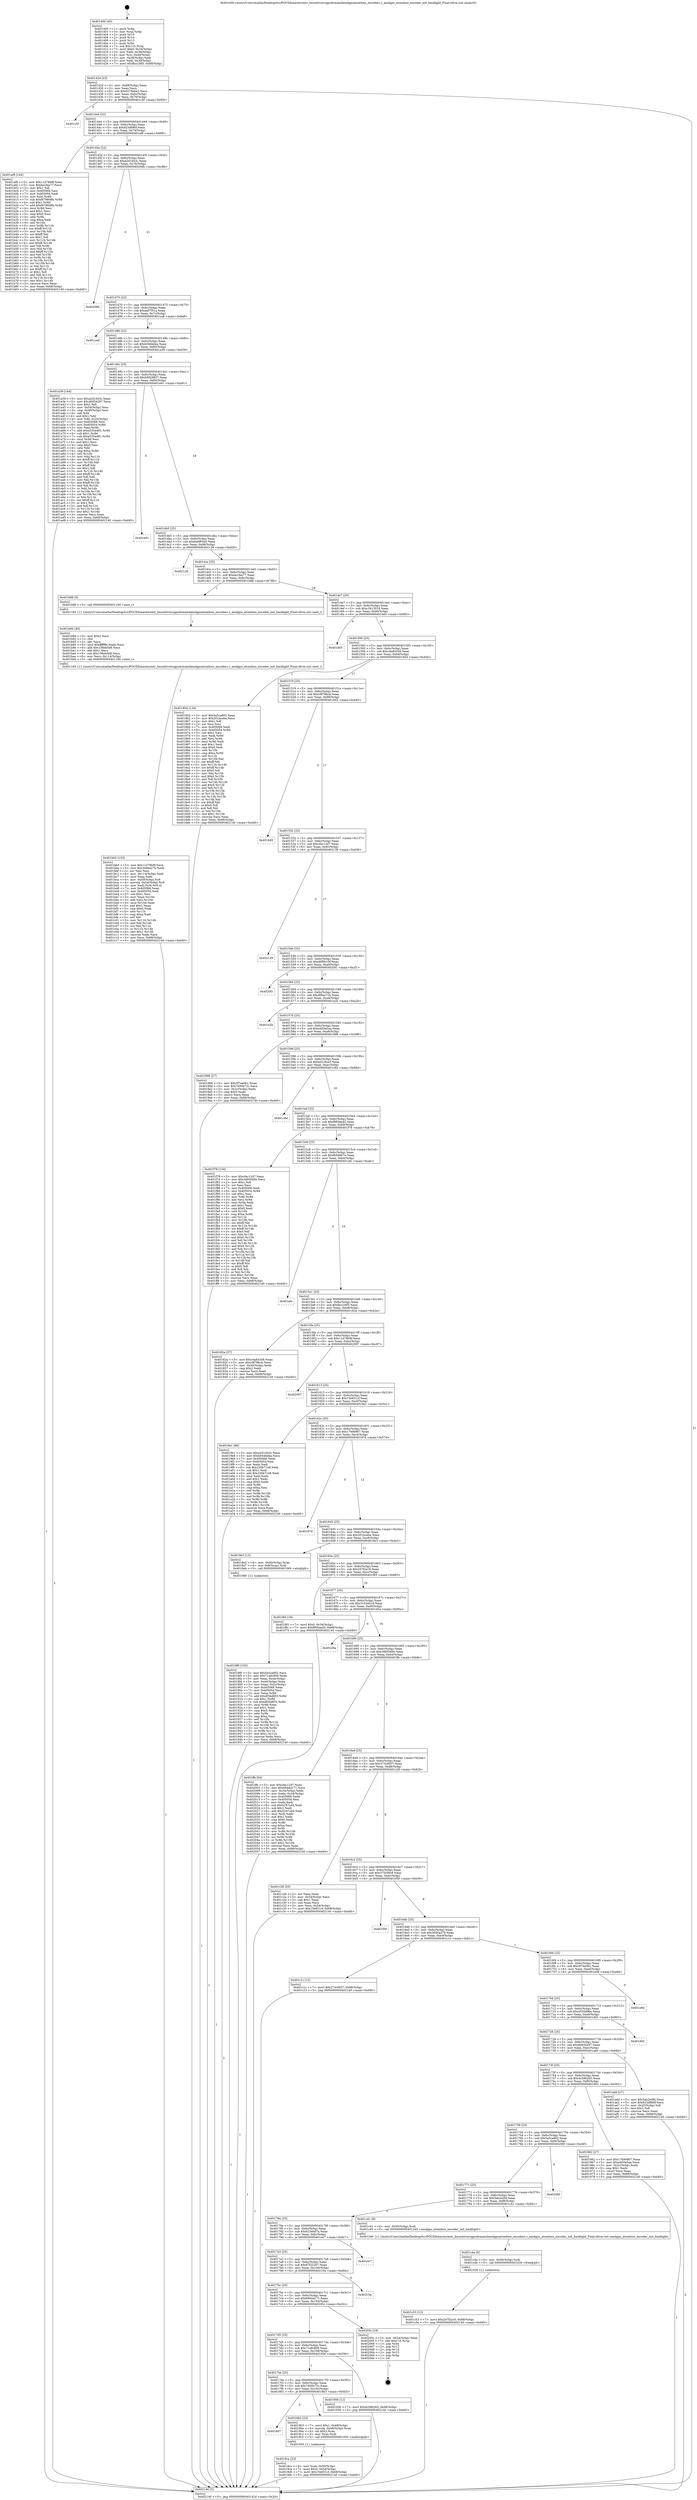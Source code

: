 digraph "0x401400" {
  label = "0x401400 (/mnt/c/Users/mathe/Desktop/tcc/POCII/binaries/extr_linuxdriversgpudrmamdamdgpuatombios_encoders.c_amdgpu_atombios_encoder_init_backlight_Final-ollvm.out::main(0))"
  labelloc = "t"
  node[shape=record]

  Entry [label="",width=0.3,height=0.3,shape=circle,fillcolor=black,style=filled]
  "0x40142d" [label="{
     0x40142d [23]\l
     | [instrs]\l
     &nbsp;&nbsp;0x40142d \<+3\>: mov -0x68(%rbp),%eax\l
     &nbsp;&nbsp;0x401430 \<+2\>: mov %eax,%ecx\l
     &nbsp;&nbsp;0x401432 \<+6\>: sub $0x8278e6a2,%ecx\l
     &nbsp;&nbsp;0x401438 \<+3\>: mov %eax,-0x6c(%rbp)\l
     &nbsp;&nbsp;0x40143b \<+3\>: mov %ecx,-0x70(%rbp)\l
     &nbsp;&nbsp;0x40143e \<+6\>: je 0000000000401c5f \<main+0x85f\>\l
  }"]
  "0x401c5f" [label="{
     0x401c5f\l
  }", style=dashed]
  "0x401444" [label="{
     0x401444 [22]\l
     | [instrs]\l
     &nbsp;&nbsp;0x401444 \<+5\>: jmp 0000000000401449 \<main+0x49\>\l
     &nbsp;&nbsp;0x401449 \<+3\>: mov -0x6c(%rbp),%eax\l
     &nbsp;&nbsp;0x40144c \<+5\>: sub $0x923d880f,%eax\l
     &nbsp;&nbsp;0x401451 \<+3\>: mov %eax,-0x74(%rbp)\l
     &nbsp;&nbsp;0x401454 \<+6\>: je 0000000000401af8 \<main+0x6f8\>\l
  }"]
  Exit [label="",width=0.3,height=0.3,shape=circle,fillcolor=black,style=filled,peripheries=2]
  "0x401af8" [label="{
     0x401af8 [144]\l
     | [instrs]\l
     &nbsp;&nbsp;0x401af8 \<+5\>: mov $0x11d78b9f,%eax\l
     &nbsp;&nbsp;0x401afd \<+5\>: mov $0xbe1fea77,%ecx\l
     &nbsp;&nbsp;0x401b02 \<+2\>: mov $0x1,%dl\l
     &nbsp;&nbsp;0x401b04 \<+7\>: mov 0x405068,%esi\l
     &nbsp;&nbsp;0x401b0b \<+7\>: mov 0x405054,%edi\l
     &nbsp;&nbsp;0x401b12 \<+3\>: mov %esi,%r8d\l
     &nbsp;&nbsp;0x401b15 \<+7\>: sub $0xf478848b,%r8d\l
     &nbsp;&nbsp;0x401b1c \<+4\>: sub $0x1,%r8d\l
     &nbsp;&nbsp;0x401b20 \<+7\>: add $0xf478848b,%r8d\l
     &nbsp;&nbsp;0x401b27 \<+4\>: imul %r8d,%esi\l
     &nbsp;&nbsp;0x401b2b \<+3\>: and $0x1,%esi\l
     &nbsp;&nbsp;0x401b2e \<+3\>: cmp $0x0,%esi\l
     &nbsp;&nbsp;0x401b31 \<+4\>: sete %r9b\l
     &nbsp;&nbsp;0x401b35 \<+3\>: cmp $0xa,%edi\l
     &nbsp;&nbsp;0x401b38 \<+4\>: setl %r10b\l
     &nbsp;&nbsp;0x401b3c \<+3\>: mov %r9b,%r11b\l
     &nbsp;&nbsp;0x401b3f \<+4\>: xor $0xff,%r11b\l
     &nbsp;&nbsp;0x401b43 \<+3\>: mov %r10b,%bl\l
     &nbsp;&nbsp;0x401b46 \<+3\>: xor $0xff,%bl\l
     &nbsp;&nbsp;0x401b49 \<+3\>: xor $0x1,%dl\l
     &nbsp;&nbsp;0x401b4c \<+3\>: mov %r11b,%r14b\l
     &nbsp;&nbsp;0x401b4f \<+4\>: and $0xff,%r14b\l
     &nbsp;&nbsp;0x401b53 \<+3\>: and %dl,%r9b\l
     &nbsp;&nbsp;0x401b56 \<+3\>: mov %bl,%r15b\l
     &nbsp;&nbsp;0x401b59 \<+4\>: and $0xff,%r15b\l
     &nbsp;&nbsp;0x401b5d \<+3\>: and %dl,%r10b\l
     &nbsp;&nbsp;0x401b60 \<+3\>: or %r9b,%r14b\l
     &nbsp;&nbsp;0x401b63 \<+3\>: or %r10b,%r15b\l
     &nbsp;&nbsp;0x401b66 \<+3\>: xor %r15b,%r14b\l
     &nbsp;&nbsp;0x401b69 \<+3\>: or %bl,%r11b\l
     &nbsp;&nbsp;0x401b6c \<+4\>: xor $0xff,%r11b\l
     &nbsp;&nbsp;0x401b70 \<+3\>: or $0x1,%dl\l
     &nbsp;&nbsp;0x401b73 \<+3\>: and %dl,%r11b\l
     &nbsp;&nbsp;0x401b76 \<+3\>: or %r11b,%r14b\l
     &nbsp;&nbsp;0x401b79 \<+4\>: test $0x1,%r14b\l
     &nbsp;&nbsp;0x401b7d \<+3\>: cmovne %ecx,%eax\l
     &nbsp;&nbsp;0x401b80 \<+3\>: mov %eax,-0x68(%rbp)\l
     &nbsp;&nbsp;0x401b83 \<+5\>: jmp 0000000000402140 \<main+0xd40\>\l
  }"]
  "0x40145a" [label="{
     0x40145a [22]\l
     | [instrs]\l
     &nbsp;&nbsp;0x40145a \<+5\>: jmp 000000000040145f \<main+0x5f\>\l
     &nbsp;&nbsp;0x40145f \<+3\>: mov -0x6c(%rbp),%eax\l
     &nbsp;&nbsp;0x401462 \<+5\>: sub $0xa2d1d43c,%eax\l
     &nbsp;&nbsp;0x401467 \<+3\>: mov %eax,-0x78(%rbp)\l
     &nbsp;&nbsp;0x40146a \<+6\>: je 000000000040208b \<main+0xc8b\>\l
  }"]
  "0x401c53" [label="{
     0x401c53 [12]\l
     | [instrs]\l
     &nbsp;&nbsp;0x401c53 \<+7\>: movl $0x2d7f2a16,-0x68(%rbp)\l
     &nbsp;&nbsp;0x401c5a \<+5\>: jmp 0000000000402140 \<main+0xd40\>\l
  }"]
  "0x40208b" [label="{
     0x40208b\l
  }", style=dashed]
  "0x401470" [label="{
     0x401470 [22]\l
     | [instrs]\l
     &nbsp;&nbsp;0x401470 \<+5\>: jmp 0000000000401475 \<main+0x75\>\l
     &nbsp;&nbsp;0x401475 \<+3\>: mov -0x6c(%rbp),%eax\l
     &nbsp;&nbsp;0x401478 \<+5\>: sub $0xabf7f51a,%eax\l
     &nbsp;&nbsp;0x40147d \<+3\>: mov %eax,-0x7c(%rbp)\l
     &nbsp;&nbsp;0x401480 \<+6\>: je 0000000000401ca8 \<main+0x8a8\>\l
  }"]
  "0x401c4a" [label="{
     0x401c4a [9]\l
     | [instrs]\l
     &nbsp;&nbsp;0x401c4a \<+4\>: mov -0x50(%rbp),%rdi\l
     &nbsp;&nbsp;0x401c4e \<+5\>: call 0000000000401030 \<free@plt\>\l
     | [calls]\l
     &nbsp;&nbsp;0x401030 \{1\} (unknown)\l
  }"]
  "0x401ca8" [label="{
     0x401ca8\l
  }", style=dashed]
  "0x401486" [label="{
     0x401486 [22]\l
     | [instrs]\l
     &nbsp;&nbsp;0x401486 \<+5\>: jmp 000000000040148b \<main+0x8b\>\l
     &nbsp;&nbsp;0x40148b \<+3\>: mov -0x6c(%rbp),%eax\l
     &nbsp;&nbsp;0x40148e \<+5\>: sub $0xb044bdea,%eax\l
     &nbsp;&nbsp;0x401493 \<+3\>: mov %eax,-0x80(%rbp)\l
     &nbsp;&nbsp;0x401496 \<+6\>: je 0000000000401a39 \<main+0x639\>\l
  }"]
  "0x401bb5" [label="{
     0x401bb5 [103]\l
     | [instrs]\l
     &nbsp;&nbsp;0x401bb5 \<+5\>: mov $0x11d78b9f,%ecx\l
     &nbsp;&nbsp;0x401bba \<+5\>: mov $0x3d46a27b,%edx\l
     &nbsp;&nbsp;0x401bbf \<+2\>: xor %esi,%esi\l
     &nbsp;&nbsp;0x401bc1 \<+6\>: mov -0x114(%rbp),%edi\l
     &nbsp;&nbsp;0x401bc7 \<+3\>: imul %eax,%edi\l
     &nbsp;&nbsp;0x401bca \<+4\>: mov -0x50(%rbp),%r8\l
     &nbsp;&nbsp;0x401bce \<+4\>: movslq -0x54(%rbp),%r9\l
     &nbsp;&nbsp;0x401bd2 \<+4\>: mov %edi,(%r8,%r9,4)\l
     &nbsp;&nbsp;0x401bd6 \<+7\>: mov 0x405068,%eax\l
     &nbsp;&nbsp;0x401bdd \<+7\>: mov 0x405054,%edi\l
     &nbsp;&nbsp;0x401be4 \<+3\>: sub $0x1,%esi\l
     &nbsp;&nbsp;0x401be7 \<+3\>: mov %eax,%r10d\l
     &nbsp;&nbsp;0x401bea \<+3\>: add %esi,%r10d\l
     &nbsp;&nbsp;0x401bed \<+4\>: imul %r10d,%eax\l
     &nbsp;&nbsp;0x401bf1 \<+3\>: and $0x1,%eax\l
     &nbsp;&nbsp;0x401bf4 \<+3\>: cmp $0x0,%eax\l
     &nbsp;&nbsp;0x401bf7 \<+4\>: sete %r11b\l
     &nbsp;&nbsp;0x401bfb \<+3\>: cmp $0xa,%edi\l
     &nbsp;&nbsp;0x401bfe \<+3\>: setl %bl\l
     &nbsp;&nbsp;0x401c01 \<+3\>: mov %r11b,%r14b\l
     &nbsp;&nbsp;0x401c04 \<+3\>: and %bl,%r14b\l
     &nbsp;&nbsp;0x401c07 \<+3\>: xor %bl,%r11b\l
     &nbsp;&nbsp;0x401c0a \<+3\>: or %r11b,%r14b\l
     &nbsp;&nbsp;0x401c0d \<+4\>: test $0x1,%r14b\l
     &nbsp;&nbsp;0x401c11 \<+3\>: cmovne %edx,%ecx\l
     &nbsp;&nbsp;0x401c14 \<+3\>: mov %ecx,-0x68(%rbp)\l
     &nbsp;&nbsp;0x401c17 \<+5\>: jmp 0000000000402140 \<main+0xd40\>\l
  }"]
  "0x401a39" [label="{
     0x401a39 [164]\l
     | [instrs]\l
     &nbsp;&nbsp;0x401a39 \<+5\>: mov $0xa2d1d43c,%eax\l
     &nbsp;&nbsp;0x401a3e \<+5\>: mov $0x46934287,%ecx\l
     &nbsp;&nbsp;0x401a43 \<+2\>: mov $0x1,%dl\l
     &nbsp;&nbsp;0x401a45 \<+3\>: mov -0x54(%rbp),%esi\l
     &nbsp;&nbsp;0x401a48 \<+3\>: cmp -0x48(%rbp),%esi\l
     &nbsp;&nbsp;0x401a4b \<+4\>: setl %dil\l
     &nbsp;&nbsp;0x401a4f \<+4\>: and $0x1,%dil\l
     &nbsp;&nbsp;0x401a53 \<+4\>: mov %dil,-0x25(%rbp)\l
     &nbsp;&nbsp;0x401a57 \<+7\>: mov 0x405068,%esi\l
     &nbsp;&nbsp;0x401a5e \<+8\>: mov 0x405054,%r8d\l
     &nbsp;&nbsp;0x401a66 \<+3\>: mov %esi,%r9d\l
     &nbsp;&nbsp;0x401a69 \<+7\>: add $0xa535a481,%r9d\l
     &nbsp;&nbsp;0x401a70 \<+4\>: sub $0x1,%r9d\l
     &nbsp;&nbsp;0x401a74 \<+7\>: sub $0xa535a481,%r9d\l
     &nbsp;&nbsp;0x401a7b \<+4\>: imul %r9d,%esi\l
     &nbsp;&nbsp;0x401a7f \<+3\>: and $0x1,%esi\l
     &nbsp;&nbsp;0x401a82 \<+3\>: cmp $0x0,%esi\l
     &nbsp;&nbsp;0x401a85 \<+4\>: sete %dil\l
     &nbsp;&nbsp;0x401a89 \<+4\>: cmp $0xa,%r8d\l
     &nbsp;&nbsp;0x401a8d \<+4\>: setl %r10b\l
     &nbsp;&nbsp;0x401a91 \<+3\>: mov %dil,%r11b\l
     &nbsp;&nbsp;0x401a94 \<+4\>: xor $0xff,%r11b\l
     &nbsp;&nbsp;0x401a98 \<+3\>: mov %r10b,%bl\l
     &nbsp;&nbsp;0x401a9b \<+3\>: xor $0xff,%bl\l
     &nbsp;&nbsp;0x401a9e \<+3\>: xor $0x1,%dl\l
     &nbsp;&nbsp;0x401aa1 \<+3\>: mov %r11b,%r14b\l
     &nbsp;&nbsp;0x401aa4 \<+4\>: and $0xff,%r14b\l
     &nbsp;&nbsp;0x401aa8 \<+3\>: and %dl,%dil\l
     &nbsp;&nbsp;0x401aab \<+3\>: mov %bl,%r15b\l
     &nbsp;&nbsp;0x401aae \<+4\>: and $0xff,%r15b\l
     &nbsp;&nbsp;0x401ab2 \<+3\>: and %dl,%r10b\l
     &nbsp;&nbsp;0x401ab5 \<+3\>: or %dil,%r14b\l
     &nbsp;&nbsp;0x401ab8 \<+3\>: or %r10b,%r15b\l
     &nbsp;&nbsp;0x401abb \<+3\>: xor %r15b,%r14b\l
     &nbsp;&nbsp;0x401abe \<+3\>: or %bl,%r11b\l
     &nbsp;&nbsp;0x401ac1 \<+4\>: xor $0xff,%r11b\l
     &nbsp;&nbsp;0x401ac5 \<+3\>: or $0x1,%dl\l
     &nbsp;&nbsp;0x401ac8 \<+3\>: and %dl,%r11b\l
     &nbsp;&nbsp;0x401acb \<+3\>: or %r11b,%r14b\l
     &nbsp;&nbsp;0x401ace \<+4\>: test $0x1,%r14b\l
     &nbsp;&nbsp;0x401ad2 \<+3\>: cmovne %ecx,%eax\l
     &nbsp;&nbsp;0x401ad5 \<+3\>: mov %eax,-0x68(%rbp)\l
     &nbsp;&nbsp;0x401ad8 \<+5\>: jmp 0000000000402140 \<main+0xd40\>\l
  }"]
  "0x40149c" [label="{
     0x40149c [25]\l
     | [instrs]\l
     &nbsp;&nbsp;0x40149c \<+5\>: jmp 00000000004014a1 \<main+0xa1\>\l
     &nbsp;&nbsp;0x4014a1 \<+3\>: mov -0x6c(%rbp),%eax\l
     &nbsp;&nbsp;0x4014a4 \<+5\>: sub $0xb6828837,%eax\l
     &nbsp;&nbsp;0x4014a9 \<+6\>: mov %eax,-0x84(%rbp)\l
     &nbsp;&nbsp;0x4014af \<+6\>: je 0000000000401e91 \<main+0xa91\>\l
  }"]
  "0x401b8d" [label="{
     0x401b8d [40]\l
     | [instrs]\l
     &nbsp;&nbsp;0x401b8d \<+5\>: mov $0x2,%ecx\l
     &nbsp;&nbsp;0x401b92 \<+1\>: cltd\l
     &nbsp;&nbsp;0x401b93 \<+2\>: idiv %ecx\l
     &nbsp;&nbsp;0x401b95 \<+6\>: imul $0xfffffffe,%edx,%ecx\l
     &nbsp;&nbsp;0x401b9b \<+6\>: add $0x158eb5b8,%ecx\l
     &nbsp;&nbsp;0x401ba1 \<+3\>: add $0x1,%ecx\l
     &nbsp;&nbsp;0x401ba4 \<+6\>: sub $0x158eb5b8,%ecx\l
     &nbsp;&nbsp;0x401baa \<+6\>: mov %ecx,-0x114(%rbp)\l
     &nbsp;&nbsp;0x401bb0 \<+5\>: call 0000000000401160 \<next_i\>\l
     | [calls]\l
     &nbsp;&nbsp;0x401160 \{1\} (/mnt/c/Users/mathe/Desktop/tcc/POCII/binaries/extr_linuxdriversgpudrmamdamdgpuatombios_encoders.c_amdgpu_atombios_encoder_init_backlight_Final-ollvm.out::next_i)\l
  }"]
  "0x401e91" [label="{
     0x401e91\l
  }", style=dashed]
  "0x4014b5" [label="{
     0x4014b5 [25]\l
     | [instrs]\l
     &nbsp;&nbsp;0x4014b5 \<+5\>: jmp 00000000004014ba \<main+0xba\>\l
     &nbsp;&nbsp;0x4014ba \<+3\>: mov -0x6c(%rbp),%eax\l
     &nbsp;&nbsp;0x4014bd \<+5\>: sub $0xba6f65e0,%eax\l
     &nbsp;&nbsp;0x4014c2 \<+6\>: mov %eax,-0x88(%rbp)\l
     &nbsp;&nbsp;0x4014c8 \<+6\>: je 0000000000402128 \<main+0xd28\>\l
  }"]
  "0x4019ca" [label="{
     0x4019ca [23]\l
     | [instrs]\l
     &nbsp;&nbsp;0x4019ca \<+4\>: mov %rax,-0x50(%rbp)\l
     &nbsp;&nbsp;0x4019ce \<+7\>: movl $0x0,-0x54(%rbp)\l
     &nbsp;&nbsp;0x4019d5 \<+7\>: movl $0x15e651cf,-0x68(%rbp)\l
     &nbsp;&nbsp;0x4019dc \<+5\>: jmp 0000000000402140 \<main+0xd40\>\l
  }"]
  "0x402128" [label="{
     0x402128\l
  }", style=dashed]
  "0x4014ce" [label="{
     0x4014ce [25]\l
     | [instrs]\l
     &nbsp;&nbsp;0x4014ce \<+5\>: jmp 00000000004014d3 \<main+0xd3\>\l
     &nbsp;&nbsp;0x4014d3 \<+3\>: mov -0x6c(%rbp),%eax\l
     &nbsp;&nbsp;0x4014d6 \<+5\>: sub $0xbe1fea77,%eax\l
     &nbsp;&nbsp;0x4014db \<+6\>: mov %eax,-0x8c(%rbp)\l
     &nbsp;&nbsp;0x4014e1 \<+6\>: je 0000000000401b88 \<main+0x788\>\l
  }"]
  "0x401807" [label="{
     0x401807\l
  }", style=dashed]
  "0x401b88" [label="{
     0x401b88 [5]\l
     | [instrs]\l
     &nbsp;&nbsp;0x401b88 \<+5\>: call 0000000000401160 \<next_i\>\l
     | [calls]\l
     &nbsp;&nbsp;0x401160 \{1\} (/mnt/c/Users/mathe/Desktop/tcc/POCII/binaries/extr_linuxdriversgpudrmamdamdgpuatombios_encoders.c_amdgpu_atombios_encoder_init_backlight_Final-ollvm.out::next_i)\l
  }"]
  "0x4014e7" [label="{
     0x4014e7 [25]\l
     | [instrs]\l
     &nbsp;&nbsp;0x4014e7 \<+5\>: jmp 00000000004014ec \<main+0xec\>\l
     &nbsp;&nbsp;0x4014ec \<+3\>: mov -0x6c(%rbp),%eax\l
     &nbsp;&nbsp;0x4014ef \<+5\>: sub $0xc3413019,%eax\l
     &nbsp;&nbsp;0x4014f4 \<+6\>: mov %eax,-0x90(%rbp)\l
     &nbsp;&nbsp;0x4014fa \<+6\>: je 0000000000401dd3 \<main+0x9d3\>\l
  }"]
  "0x4019b3" [label="{
     0x4019b3 [23]\l
     | [instrs]\l
     &nbsp;&nbsp;0x4019b3 \<+7\>: movl $0x1,-0x48(%rbp)\l
     &nbsp;&nbsp;0x4019ba \<+4\>: movslq -0x48(%rbp),%rax\l
     &nbsp;&nbsp;0x4019be \<+4\>: shl $0x2,%rax\l
     &nbsp;&nbsp;0x4019c2 \<+3\>: mov %rax,%rdi\l
     &nbsp;&nbsp;0x4019c5 \<+5\>: call 0000000000401050 \<malloc@plt\>\l
     | [calls]\l
     &nbsp;&nbsp;0x401050 \{1\} (unknown)\l
  }"]
  "0x401dd3" [label="{
     0x401dd3\l
  }", style=dashed]
  "0x401500" [label="{
     0x401500 [25]\l
     | [instrs]\l
     &nbsp;&nbsp;0x401500 \<+5\>: jmp 0000000000401505 \<main+0x105\>\l
     &nbsp;&nbsp;0x401505 \<+3\>: mov -0x6c(%rbp),%eax\l
     &nbsp;&nbsp;0x401508 \<+5\>: sub $0xc4a84348,%eax\l
     &nbsp;&nbsp;0x40150d \<+6\>: mov %eax,-0x94(%rbp)\l
     &nbsp;&nbsp;0x401513 \<+6\>: je 000000000040185d \<main+0x45d\>\l
  }"]
  "0x4017ee" [label="{
     0x4017ee [25]\l
     | [instrs]\l
     &nbsp;&nbsp;0x4017ee \<+5\>: jmp 00000000004017f3 \<main+0x3f3\>\l
     &nbsp;&nbsp;0x4017f3 \<+3\>: mov -0x6c(%rbp),%eax\l
     &nbsp;&nbsp;0x4017f6 \<+5\>: sub $0x7400b72c,%eax\l
     &nbsp;&nbsp;0x4017fb \<+6\>: mov %eax,-0x10c(%rbp)\l
     &nbsp;&nbsp;0x401801 \<+6\>: je 00000000004019b3 \<main+0x5b3\>\l
  }"]
  "0x40185d" [label="{
     0x40185d [134]\l
     | [instrs]\l
     &nbsp;&nbsp;0x40185d \<+5\>: mov $0x5a5ca802,%eax\l
     &nbsp;&nbsp;0x401862 \<+5\>: mov $0x201bcebe,%ecx\l
     &nbsp;&nbsp;0x401867 \<+2\>: mov $0x1,%dl\l
     &nbsp;&nbsp;0x401869 \<+2\>: xor %esi,%esi\l
     &nbsp;&nbsp;0x40186b \<+7\>: mov 0x405068,%edi\l
     &nbsp;&nbsp;0x401872 \<+8\>: mov 0x405054,%r8d\l
     &nbsp;&nbsp;0x40187a \<+3\>: sub $0x1,%esi\l
     &nbsp;&nbsp;0x40187d \<+3\>: mov %edi,%r9d\l
     &nbsp;&nbsp;0x401880 \<+3\>: add %esi,%r9d\l
     &nbsp;&nbsp;0x401883 \<+4\>: imul %r9d,%edi\l
     &nbsp;&nbsp;0x401887 \<+3\>: and $0x1,%edi\l
     &nbsp;&nbsp;0x40188a \<+3\>: cmp $0x0,%edi\l
     &nbsp;&nbsp;0x40188d \<+4\>: sete %r10b\l
     &nbsp;&nbsp;0x401891 \<+4\>: cmp $0xa,%r8d\l
     &nbsp;&nbsp;0x401895 \<+4\>: setl %r11b\l
     &nbsp;&nbsp;0x401899 \<+3\>: mov %r10b,%bl\l
     &nbsp;&nbsp;0x40189c \<+3\>: xor $0xff,%bl\l
     &nbsp;&nbsp;0x40189f \<+3\>: mov %r11b,%r14b\l
     &nbsp;&nbsp;0x4018a2 \<+4\>: xor $0xff,%r14b\l
     &nbsp;&nbsp;0x4018a6 \<+3\>: xor $0x0,%dl\l
     &nbsp;&nbsp;0x4018a9 \<+3\>: mov %bl,%r15b\l
     &nbsp;&nbsp;0x4018ac \<+4\>: and $0x0,%r15b\l
     &nbsp;&nbsp;0x4018b0 \<+3\>: and %dl,%r10b\l
     &nbsp;&nbsp;0x4018b3 \<+3\>: mov %r14b,%r12b\l
     &nbsp;&nbsp;0x4018b6 \<+4\>: and $0x0,%r12b\l
     &nbsp;&nbsp;0x4018ba \<+3\>: and %dl,%r11b\l
     &nbsp;&nbsp;0x4018bd \<+3\>: or %r10b,%r15b\l
     &nbsp;&nbsp;0x4018c0 \<+3\>: or %r11b,%r12b\l
     &nbsp;&nbsp;0x4018c3 \<+3\>: xor %r12b,%r15b\l
     &nbsp;&nbsp;0x4018c6 \<+3\>: or %r14b,%bl\l
     &nbsp;&nbsp;0x4018c9 \<+3\>: xor $0xff,%bl\l
     &nbsp;&nbsp;0x4018cc \<+3\>: or $0x0,%dl\l
     &nbsp;&nbsp;0x4018cf \<+2\>: and %dl,%bl\l
     &nbsp;&nbsp;0x4018d1 \<+3\>: or %bl,%r15b\l
     &nbsp;&nbsp;0x4018d4 \<+4\>: test $0x1,%r15b\l
     &nbsp;&nbsp;0x4018d8 \<+3\>: cmovne %ecx,%eax\l
     &nbsp;&nbsp;0x4018db \<+3\>: mov %eax,-0x68(%rbp)\l
     &nbsp;&nbsp;0x4018de \<+5\>: jmp 0000000000402140 \<main+0xd40\>\l
  }"]
  "0x401519" [label="{
     0x401519 [25]\l
     | [instrs]\l
     &nbsp;&nbsp;0x401519 \<+5\>: jmp 000000000040151e \<main+0x11e\>\l
     &nbsp;&nbsp;0x40151e \<+3\>: mov -0x6c(%rbp),%eax\l
     &nbsp;&nbsp;0x401521 \<+5\>: sub $0xc9f78bcb,%eax\l
     &nbsp;&nbsp;0x401526 \<+6\>: mov %eax,-0x98(%rbp)\l
     &nbsp;&nbsp;0x40152c \<+6\>: je 0000000000401845 \<main+0x445\>\l
  }"]
  "0x401956" [label="{
     0x401956 [12]\l
     | [instrs]\l
     &nbsp;&nbsp;0x401956 \<+7\>: movl $0x4c586263,-0x68(%rbp)\l
     &nbsp;&nbsp;0x40195d \<+5\>: jmp 0000000000402140 \<main+0xd40\>\l
  }"]
  "0x401845" [label="{
     0x401845\l
  }", style=dashed]
  "0x401532" [label="{
     0x401532 [25]\l
     | [instrs]\l
     &nbsp;&nbsp;0x401532 \<+5\>: jmp 0000000000401537 \<main+0x137\>\l
     &nbsp;&nbsp;0x401537 \<+3\>: mov -0x6c(%rbp),%eax\l
     &nbsp;&nbsp;0x40153a \<+5\>: sub $0xcfac12d7,%eax\l
     &nbsp;&nbsp;0x40153f \<+6\>: mov %eax,-0x9c(%rbp)\l
     &nbsp;&nbsp;0x401545 \<+6\>: je 0000000000402139 \<main+0xd39\>\l
  }"]
  "0x4017d5" [label="{
     0x4017d5 [25]\l
     | [instrs]\l
     &nbsp;&nbsp;0x4017d5 \<+5\>: jmp 00000000004017da \<main+0x3da\>\l
     &nbsp;&nbsp;0x4017da \<+3\>: mov -0x6c(%rbp),%eax\l
     &nbsp;&nbsp;0x4017dd \<+5\>: sub $0x71a8c809,%eax\l
     &nbsp;&nbsp;0x4017e2 \<+6\>: mov %eax,-0x108(%rbp)\l
     &nbsp;&nbsp;0x4017e8 \<+6\>: je 0000000000401956 \<main+0x556\>\l
  }"]
  "0x402139" [label="{
     0x402139\l
  }", style=dashed]
  "0x40154b" [label="{
     0x40154b [25]\l
     | [instrs]\l
     &nbsp;&nbsp;0x40154b \<+5\>: jmp 0000000000401550 \<main+0x150\>\l
     &nbsp;&nbsp;0x401550 \<+3\>: mov -0x6c(%rbp),%eax\l
     &nbsp;&nbsp;0x401553 \<+5\>: sub $0xd0f0b10f,%eax\l
     &nbsp;&nbsp;0x401558 \<+6\>: mov %eax,-0xa0(%rbp)\l
     &nbsp;&nbsp;0x40155e \<+6\>: je 00000000004020f1 \<main+0xcf1\>\l
  }"]
  "0x40205c" [label="{
     0x40205c [19]\l
     | [instrs]\l
     &nbsp;&nbsp;0x40205c \<+3\>: mov -0x24(%rbp),%eax\l
     &nbsp;&nbsp;0x40205f \<+7\>: add $0x110,%rsp\l
     &nbsp;&nbsp;0x402066 \<+1\>: pop %rbx\l
     &nbsp;&nbsp;0x402067 \<+2\>: pop %r12\l
     &nbsp;&nbsp;0x402069 \<+2\>: pop %r14\l
     &nbsp;&nbsp;0x40206b \<+2\>: pop %r15\l
     &nbsp;&nbsp;0x40206d \<+1\>: pop %rbp\l
     &nbsp;&nbsp;0x40206e \<+1\>: ret\l
  }"]
  "0x4020f1" [label="{
     0x4020f1\l
  }", style=dashed]
  "0x401564" [label="{
     0x401564 [25]\l
     | [instrs]\l
     &nbsp;&nbsp;0x401564 \<+5\>: jmp 0000000000401569 \<main+0x169\>\l
     &nbsp;&nbsp;0x401569 \<+3\>: mov -0x6c(%rbp),%eax\l
     &nbsp;&nbsp;0x40156c \<+5\>: sub $0xdf6ae71b,%eax\l
     &nbsp;&nbsp;0x401571 \<+6\>: mov %eax,-0xa4(%rbp)\l
     &nbsp;&nbsp;0x401577 \<+6\>: je 0000000000401e2b \<main+0xa2b\>\l
  }"]
  "0x4017bc" [label="{
     0x4017bc [25]\l
     | [instrs]\l
     &nbsp;&nbsp;0x4017bc \<+5\>: jmp 00000000004017c1 \<main+0x3c1\>\l
     &nbsp;&nbsp;0x4017c1 \<+3\>: mov -0x6c(%rbp),%eax\l
     &nbsp;&nbsp;0x4017c4 \<+5\>: sub $0x69d4d171,%eax\l
     &nbsp;&nbsp;0x4017c9 \<+6\>: mov %eax,-0x104(%rbp)\l
     &nbsp;&nbsp;0x4017cf \<+6\>: je 000000000040205c \<main+0xc5c\>\l
  }"]
  "0x401e2b" [label="{
     0x401e2b\l
  }", style=dashed]
  "0x40157d" [label="{
     0x40157d [25]\l
     | [instrs]\l
     &nbsp;&nbsp;0x40157d \<+5\>: jmp 0000000000401582 \<main+0x182\>\l
     &nbsp;&nbsp;0x401582 \<+3\>: mov -0x6c(%rbp),%eax\l
     &nbsp;&nbsp;0x401585 \<+5\>: sub $0xe450a5aa,%eax\l
     &nbsp;&nbsp;0x40158a \<+6\>: mov %eax,-0xa8(%rbp)\l
     &nbsp;&nbsp;0x401590 \<+6\>: je 0000000000401998 \<main+0x598\>\l
  }"]
  "0x40210a" [label="{
     0x40210a\l
  }", style=dashed]
  "0x401998" [label="{
     0x401998 [27]\l
     | [instrs]\l
     &nbsp;&nbsp;0x401998 \<+5\>: mov $0x3f7ee0b1,%eax\l
     &nbsp;&nbsp;0x40199d \<+5\>: mov $0x7400b72c,%ecx\l
     &nbsp;&nbsp;0x4019a2 \<+3\>: mov -0x2c(%rbp),%edx\l
     &nbsp;&nbsp;0x4019a5 \<+3\>: cmp $0x0,%edx\l
     &nbsp;&nbsp;0x4019a8 \<+3\>: cmove %ecx,%eax\l
     &nbsp;&nbsp;0x4019ab \<+3\>: mov %eax,-0x68(%rbp)\l
     &nbsp;&nbsp;0x4019ae \<+5\>: jmp 0000000000402140 \<main+0xd40\>\l
  }"]
  "0x401596" [label="{
     0x401596 [25]\l
     | [instrs]\l
     &nbsp;&nbsp;0x401596 \<+5\>: jmp 000000000040159b \<main+0x19b\>\l
     &nbsp;&nbsp;0x40159b \<+3\>: mov -0x6c(%rbp),%eax\l
     &nbsp;&nbsp;0x40159e \<+5\>: sub $0xed1c8ce3,%eax\l
     &nbsp;&nbsp;0x4015a3 \<+6\>: mov %eax,-0xac(%rbp)\l
     &nbsp;&nbsp;0x4015a9 \<+6\>: je 0000000000401c8d \<main+0x88d\>\l
  }"]
  "0x4017a3" [label="{
     0x4017a3 [25]\l
     | [instrs]\l
     &nbsp;&nbsp;0x4017a3 \<+5\>: jmp 00000000004017a8 \<main+0x3a8\>\l
     &nbsp;&nbsp;0x4017a8 \<+3\>: mov -0x6c(%rbp),%eax\l
     &nbsp;&nbsp;0x4017ab \<+5\>: sub $0x67f22267,%eax\l
     &nbsp;&nbsp;0x4017b0 \<+6\>: mov %eax,-0x100(%rbp)\l
     &nbsp;&nbsp;0x4017b6 \<+6\>: je 000000000040210a \<main+0xd0a\>\l
  }"]
  "0x401c8d" [label="{
     0x401c8d\l
  }", style=dashed]
  "0x4015af" [label="{
     0x4015af [25]\l
     | [instrs]\l
     &nbsp;&nbsp;0x4015af \<+5\>: jmp 00000000004015b4 \<main+0x1b4\>\l
     &nbsp;&nbsp;0x4015b4 \<+3\>: mov -0x6c(%rbp),%eax\l
     &nbsp;&nbsp;0x4015b7 \<+5\>: sub $0xf985aed3,%eax\l
     &nbsp;&nbsp;0x4015bc \<+6\>: mov %eax,-0xb0(%rbp)\l
     &nbsp;&nbsp;0x4015c2 \<+6\>: je 0000000000401f78 \<main+0xb78\>\l
  }"]
  "0x401dc7" [label="{
     0x401dc7\l
  }", style=dashed]
  "0x401f78" [label="{
     0x401f78 [134]\l
     | [instrs]\l
     &nbsp;&nbsp;0x401f78 \<+5\>: mov $0xcfac12d7,%eax\l
     &nbsp;&nbsp;0x401f7d \<+5\>: mov $0x3460569e,%ecx\l
     &nbsp;&nbsp;0x401f82 \<+2\>: mov $0x1,%dl\l
     &nbsp;&nbsp;0x401f84 \<+2\>: xor %esi,%esi\l
     &nbsp;&nbsp;0x401f86 \<+7\>: mov 0x405068,%edi\l
     &nbsp;&nbsp;0x401f8d \<+8\>: mov 0x405054,%r8d\l
     &nbsp;&nbsp;0x401f95 \<+3\>: sub $0x1,%esi\l
     &nbsp;&nbsp;0x401f98 \<+3\>: mov %edi,%r9d\l
     &nbsp;&nbsp;0x401f9b \<+3\>: add %esi,%r9d\l
     &nbsp;&nbsp;0x401f9e \<+4\>: imul %r9d,%edi\l
     &nbsp;&nbsp;0x401fa2 \<+3\>: and $0x1,%edi\l
     &nbsp;&nbsp;0x401fa5 \<+3\>: cmp $0x0,%edi\l
     &nbsp;&nbsp;0x401fa8 \<+4\>: sete %r10b\l
     &nbsp;&nbsp;0x401fac \<+4\>: cmp $0xa,%r8d\l
     &nbsp;&nbsp;0x401fb0 \<+4\>: setl %r11b\l
     &nbsp;&nbsp;0x401fb4 \<+3\>: mov %r10b,%bl\l
     &nbsp;&nbsp;0x401fb7 \<+3\>: xor $0xff,%bl\l
     &nbsp;&nbsp;0x401fba \<+3\>: mov %r11b,%r14b\l
     &nbsp;&nbsp;0x401fbd \<+4\>: xor $0xff,%r14b\l
     &nbsp;&nbsp;0x401fc1 \<+3\>: xor $0x0,%dl\l
     &nbsp;&nbsp;0x401fc4 \<+3\>: mov %bl,%r15b\l
     &nbsp;&nbsp;0x401fc7 \<+4\>: and $0x0,%r15b\l
     &nbsp;&nbsp;0x401fcb \<+3\>: and %dl,%r10b\l
     &nbsp;&nbsp;0x401fce \<+3\>: mov %r14b,%r12b\l
     &nbsp;&nbsp;0x401fd1 \<+4\>: and $0x0,%r12b\l
     &nbsp;&nbsp;0x401fd5 \<+3\>: and %dl,%r11b\l
     &nbsp;&nbsp;0x401fd8 \<+3\>: or %r10b,%r15b\l
     &nbsp;&nbsp;0x401fdb \<+3\>: or %r11b,%r12b\l
     &nbsp;&nbsp;0x401fde \<+3\>: xor %r12b,%r15b\l
     &nbsp;&nbsp;0x401fe1 \<+3\>: or %r14b,%bl\l
     &nbsp;&nbsp;0x401fe4 \<+3\>: xor $0xff,%bl\l
     &nbsp;&nbsp;0x401fe7 \<+3\>: or $0x0,%dl\l
     &nbsp;&nbsp;0x401fea \<+2\>: and %dl,%bl\l
     &nbsp;&nbsp;0x401fec \<+3\>: or %bl,%r15b\l
     &nbsp;&nbsp;0x401fef \<+4\>: test $0x1,%r15b\l
     &nbsp;&nbsp;0x401ff3 \<+3\>: cmovne %ecx,%eax\l
     &nbsp;&nbsp;0x401ff6 \<+3\>: mov %eax,-0x68(%rbp)\l
     &nbsp;&nbsp;0x401ff9 \<+5\>: jmp 0000000000402140 \<main+0xd40\>\l
  }"]
  "0x4015c8" [label="{
     0x4015c8 [25]\l
     | [instrs]\l
     &nbsp;&nbsp;0x4015c8 \<+5\>: jmp 00000000004015cd \<main+0x1cd\>\l
     &nbsp;&nbsp;0x4015cd \<+3\>: mov -0x6c(%rbp),%eax\l
     &nbsp;&nbsp;0x4015d0 \<+5\>: sub $0xfb568b7e,%eax\l
     &nbsp;&nbsp;0x4015d5 \<+6\>: mov %eax,-0xb4(%rbp)\l
     &nbsp;&nbsp;0x4015db \<+6\>: je 0000000000401efc \<main+0xafc\>\l
  }"]
  "0x40178a" [label="{
     0x40178a [25]\l
     | [instrs]\l
     &nbsp;&nbsp;0x40178a \<+5\>: jmp 000000000040178f \<main+0x38f\>\l
     &nbsp;&nbsp;0x40178f \<+3\>: mov -0x6c(%rbp),%eax\l
     &nbsp;&nbsp;0x401792 \<+5\>: sub $0x623ebd7a,%eax\l
     &nbsp;&nbsp;0x401797 \<+6\>: mov %eax,-0xfc(%rbp)\l
     &nbsp;&nbsp;0x40179d \<+6\>: je 0000000000401dc7 \<main+0x9c7\>\l
  }"]
  "0x401efc" [label="{
     0x401efc\l
  }", style=dashed]
  "0x4015e1" [label="{
     0x4015e1 [25]\l
     | [instrs]\l
     &nbsp;&nbsp;0x4015e1 \<+5\>: jmp 00000000004015e6 \<main+0x1e6\>\l
     &nbsp;&nbsp;0x4015e6 \<+3\>: mov -0x6c(%rbp),%eax\l
     &nbsp;&nbsp;0x4015e9 \<+5\>: sub $0xfbcc28f3,%eax\l
     &nbsp;&nbsp;0x4015ee \<+6\>: mov %eax,-0xb8(%rbp)\l
     &nbsp;&nbsp;0x4015f4 \<+6\>: je 000000000040182a \<main+0x42a\>\l
  }"]
  "0x401c41" [label="{
     0x401c41 [9]\l
     | [instrs]\l
     &nbsp;&nbsp;0x401c41 \<+4\>: mov -0x50(%rbp),%rdi\l
     &nbsp;&nbsp;0x401c45 \<+5\>: call 0000000000401240 \<amdgpu_atombios_encoder_init_backlight\>\l
     | [calls]\l
     &nbsp;&nbsp;0x401240 \{1\} (/mnt/c/Users/mathe/Desktop/tcc/POCII/binaries/extr_linuxdriversgpudrmamdamdgpuatombios_encoders.c_amdgpu_atombios_encoder_init_backlight_Final-ollvm.out::amdgpu_atombios_encoder_init_backlight)\l
  }"]
  "0x40182a" [label="{
     0x40182a [27]\l
     | [instrs]\l
     &nbsp;&nbsp;0x40182a \<+5\>: mov $0xc4a84348,%eax\l
     &nbsp;&nbsp;0x40182f \<+5\>: mov $0xc9f78bcb,%ecx\l
     &nbsp;&nbsp;0x401834 \<+3\>: mov -0x30(%rbp),%edx\l
     &nbsp;&nbsp;0x401837 \<+3\>: cmp $0x2,%edx\l
     &nbsp;&nbsp;0x40183a \<+3\>: cmovne %ecx,%eax\l
     &nbsp;&nbsp;0x40183d \<+3\>: mov %eax,-0x68(%rbp)\l
     &nbsp;&nbsp;0x401840 \<+5\>: jmp 0000000000402140 \<main+0xd40\>\l
  }"]
  "0x4015fa" [label="{
     0x4015fa [25]\l
     | [instrs]\l
     &nbsp;&nbsp;0x4015fa \<+5\>: jmp 00000000004015ff \<main+0x1ff\>\l
     &nbsp;&nbsp;0x4015ff \<+3\>: mov -0x6c(%rbp),%eax\l
     &nbsp;&nbsp;0x401602 \<+5\>: sub $0x11d78b9f,%eax\l
     &nbsp;&nbsp;0x401607 \<+6\>: mov %eax,-0xbc(%rbp)\l
     &nbsp;&nbsp;0x40160d \<+6\>: je 0000000000402097 \<main+0xc97\>\l
  }"]
  "0x402140" [label="{
     0x402140 [5]\l
     | [instrs]\l
     &nbsp;&nbsp;0x402140 \<+5\>: jmp 000000000040142d \<main+0x2d\>\l
  }"]
  "0x401400" [label="{
     0x401400 [45]\l
     | [instrs]\l
     &nbsp;&nbsp;0x401400 \<+1\>: push %rbp\l
     &nbsp;&nbsp;0x401401 \<+3\>: mov %rsp,%rbp\l
     &nbsp;&nbsp;0x401404 \<+2\>: push %r15\l
     &nbsp;&nbsp;0x401406 \<+2\>: push %r14\l
     &nbsp;&nbsp;0x401408 \<+2\>: push %r12\l
     &nbsp;&nbsp;0x40140a \<+1\>: push %rbx\l
     &nbsp;&nbsp;0x40140b \<+7\>: sub $0x110,%rsp\l
     &nbsp;&nbsp;0x401412 \<+7\>: movl $0x0,-0x34(%rbp)\l
     &nbsp;&nbsp;0x401419 \<+3\>: mov %edi,-0x38(%rbp)\l
     &nbsp;&nbsp;0x40141c \<+4\>: mov %rsi,-0x40(%rbp)\l
     &nbsp;&nbsp;0x401420 \<+3\>: mov -0x38(%rbp),%edi\l
     &nbsp;&nbsp;0x401423 \<+3\>: mov %edi,-0x30(%rbp)\l
     &nbsp;&nbsp;0x401426 \<+7\>: movl $0xfbcc28f3,-0x68(%rbp)\l
  }"]
  "0x401771" [label="{
     0x401771 [25]\l
     | [instrs]\l
     &nbsp;&nbsp;0x401771 \<+5\>: jmp 0000000000401776 \<main+0x376\>\l
     &nbsp;&nbsp;0x401776 \<+3\>: mov -0x6c(%rbp),%eax\l
     &nbsp;&nbsp;0x401779 \<+5\>: sub $0x5ab2e0fd,%eax\l
     &nbsp;&nbsp;0x40177e \<+6\>: mov %eax,-0xf8(%rbp)\l
     &nbsp;&nbsp;0x401784 \<+6\>: je 0000000000401c41 \<main+0x841\>\l
  }"]
  "0x402097" [label="{
     0x402097\l
  }", style=dashed]
  "0x401613" [label="{
     0x401613 [25]\l
     | [instrs]\l
     &nbsp;&nbsp;0x401613 \<+5\>: jmp 0000000000401618 \<main+0x218\>\l
     &nbsp;&nbsp;0x401618 \<+3\>: mov -0x6c(%rbp),%eax\l
     &nbsp;&nbsp;0x40161b \<+5\>: sub $0x15e651cf,%eax\l
     &nbsp;&nbsp;0x401620 \<+6\>: mov %eax,-0xc0(%rbp)\l
     &nbsp;&nbsp;0x401626 \<+6\>: je 00000000004019e1 \<main+0x5e1\>\l
  }"]
  "0x40206f" [label="{
     0x40206f\l
  }", style=dashed]
  "0x4019e1" [label="{
     0x4019e1 [88]\l
     | [instrs]\l
     &nbsp;&nbsp;0x4019e1 \<+5\>: mov $0xa2d1d43c,%eax\l
     &nbsp;&nbsp;0x4019e6 \<+5\>: mov $0xb044bdea,%ecx\l
     &nbsp;&nbsp;0x4019eb \<+7\>: mov 0x405068,%edx\l
     &nbsp;&nbsp;0x4019f2 \<+7\>: mov 0x405054,%esi\l
     &nbsp;&nbsp;0x4019f9 \<+2\>: mov %edx,%edi\l
     &nbsp;&nbsp;0x4019fb \<+6\>: sub $0x230b71e9,%edi\l
     &nbsp;&nbsp;0x401a01 \<+3\>: sub $0x1,%edi\l
     &nbsp;&nbsp;0x401a04 \<+6\>: add $0x230b71e9,%edi\l
     &nbsp;&nbsp;0x401a0a \<+3\>: imul %edi,%edx\l
     &nbsp;&nbsp;0x401a0d \<+3\>: and $0x1,%edx\l
     &nbsp;&nbsp;0x401a10 \<+3\>: cmp $0x0,%edx\l
     &nbsp;&nbsp;0x401a13 \<+4\>: sete %r8b\l
     &nbsp;&nbsp;0x401a17 \<+3\>: cmp $0xa,%esi\l
     &nbsp;&nbsp;0x401a1a \<+4\>: setl %r9b\l
     &nbsp;&nbsp;0x401a1e \<+3\>: mov %r8b,%r10b\l
     &nbsp;&nbsp;0x401a21 \<+3\>: and %r9b,%r10b\l
     &nbsp;&nbsp;0x401a24 \<+3\>: xor %r9b,%r8b\l
     &nbsp;&nbsp;0x401a27 \<+3\>: or %r8b,%r10b\l
     &nbsp;&nbsp;0x401a2a \<+4\>: test $0x1,%r10b\l
     &nbsp;&nbsp;0x401a2e \<+3\>: cmovne %ecx,%eax\l
     &nbsp;&nbsp;0x401a31 \<+3\>: mov %eax,-0x68(%rbp)\l
     &nbsp;&nbsp;0x401a34 \<+5\>: jmp 0000000000402140 \<main+0xd40\>\l
  }"]
  "0x40162c" [label="{
     0x40162c [25]\l
     | [instrs]\l
     &nbsp;&nbsp;0x40162c \<+5\>: jmp 0000000000401631 \<main+0x231\>\l
     &nbsp;&nbsp;0x401631 \<+3\>: mov -0x6c(%rbp),%eax\l
     &nbsp;&nbsp;0x401634 \<+5\>: sub $0x17690907,%eax\l
     &nbsp;&nbsp;0x401639 \<+6\>: mov %eax,-0xc4(%rbp)\l
     &nbsp;&nbsp;0x40163f \<+6\>: je 000000000040197d \<main+0x57d\>\l
  }"]
  "0x401758" [label="{
     0x401758 [25]\l
     | [instrs]\l
     &nbsp;&nbsp;0x401758 \<+5\>: jmp 000000000040175d \<main+0x35d\>\l
     &nbsp;&nbsp;0x40175d \<+3\>: mov -0x6c(%rbp),%eax\l
     &nbsp;&nbsp;0x401760 \<+5\>: sub $0x5a5ca802,%eax\l
     &nbsp;&nbsp;0x401765 \<+6\>: mov %eax,-0xf4(%rbp)\l
     &nbsp;&nbsp;0x40176b \<+6\>: je 000000000040206f \<main+0xc6f\>\l
  }"]
  "0x40197d" [label="{
     0x40197d\l
  }", style=dashed]
  "0x401645" [label="{
     0x401645 [25]\l
     | [instrs]\l
     &nbsp;&nbsp;0x401645 \<+5\>: jmp 000000000040164a \<main+0x24a\>\l
     &nbsp;&nbsp;0x40164a \<+3\>: mov -0x6c(%rbp),%eax\l
     &nbsp;&nbsp;0x40164d \<+5\>: sub $0x201bcebe,%eax\l
     &nbsp;&nbsp;0x401652 \<+6\>: mov %eax,-0xc8(%rbp)\l
     &nbsp;&nbsp;0x401658 \<+6\>: je 00000000004018e3 \<main+0x4e3\>\l
  }"]
  "0x401962" [label="{
     0x401962 [27]\l
     | [instrs]\l
     &nbsp;&nbsp;0x401962 \<+5\>: mov $0x17690907,%eax\l
     &nbsp;&nbsp;0x401967 \<+5\>: mov $0xe450a5aa,%ecx\l
     &nbsp;&nbsp;0x40196c \<+3\>: mov -0x2c(%rbp),%edx\l
     &nbsp;&nbsp;0x40196f \<+3\>: cmp $0x1,%edx\l
     &nbsp;&nbsp;0x401972 \<+3\>: cmovl %ecx,%eax\l
     &nbsp;&nbsp;0x401975 \<+3\>: mov %eax,-0x68(%rbp)\l
     &nbsp;&nbsp;0x401978 \<+5\>: jmp 0000000000402140 \<main+0xd40\>\l
  }"]
  "0x4018e3" [label="{
     0x4018e3 [13]\l
     | [instrs]\l
     &nbsp;&nbsp;0x4018e3 \<+4\>: mov -0x40(%rbp),%rax\l
     &nbsp;&nbsp;0x4018e7 \<+4\>: mov 0x8(%rax),%rdi\l
     &nbsp;&nbsp;0x4018eb \<+5\>: call 0000000000401060 \<atoi@plt\>\l
     | [calls]\l
     &nbsp;&nbsp;0x401060 \{1\} (unknown)\l
  }"]
  "0x40165e" [label="{
     0x40165e [25]\l
     | [instrs]\l
     &nbsp;&nbsp;0x40165e \<+5\>: jmp 0000000000401663 \<main+0x263\>\l
     &nbsp;&nbsp;0x401663 \<+3\>: mov -0x6c(%rbp),%eax\l
     &nbsp;&nbsp;0x401666 \<+5\>: sub $0x2d7f2a16,%eax\l
     &nbsp;&nbsp;0x40166b \<+6\>: mov %eax,-0xcc(%rbp)\l
     &nbsp;&nbsp;0x401671 \<+6\>: je 0000000000401f65 \<main+0xb65\>\l
  }"]
  "0x4018f0" [label="{
     0x4018f0 [102]\l
     | [instrs]\l
     &nbsp;&nbsp;0x4018f0 \<+5\>: mov $0x5a5ca802,%ecx\l
     &nbsp;&nbsp;0x4018f5 \<+5\>: mov $0x71a8c809,%edx\l
     &nbsp;&nbsp;0x4018fa \<+3\>: mov %eax,-0x44(%rbp)\l
     &nbsp;&nbsp;0x4018fd \<+3\>: mov -0x44(%rbp),%eax\l
     &nbsp;&nbsp;0x401900 \<+3\>: mov %eax,-0x2c(%rbp)\l
     &nbsp;&nbsp;0x401903 \<+7\>: mov 0x405068,%eax\l
     &nbsp;&nbsp;0x40190a \<+7\>: mov 0x405054,%esi\l
     &nbsp;&nbsp;0x401911 \<+3\>: mov %eax,%r8d\l
     &nbsp;&nbsp;0x401914 \<+7\>: add $0xdf3bd855,%r8d\l
     &nbsp;&nbsp;0x40191b \<+4\>: sub $0x1,%r8d\l
     &nbsp;&nbsp;0x40191f \<+7\>: sub $0xdf3bd855,%r8d\l
     &nbsp;&nbsp;0x401926 \<+4\>: imul %r8d,%eax\l
     &nbsp;&nbsp;0x40192a \<+3\>: and $0x1,%eax\l
     &nbsp;&nbsp;0x40192d \<+3\>: cmp $0x0,%eax\l
     &nbsp;&nbsp;0x401930 \<+4\>: sete %r9b\l
     &nbsp;&nbsp;0x401934 \<+3\>: cmp $0xa,%esi\l
     &nbsp;&nbsp;0x401937 \<+4\>: setl %r10b\l
     &nbsp;&nbsp;0x40193b \<+3\>: mov %r9b,%r11b\l
     &nbsp;&nbsp;0x40193e \<+3\>: and %r10b,%r11b\l
     &nbsp;&nbsp;0x401941 \<+3\>: xor %r10b,%r9b\l
     &nbsp;&nbsp;0x401944 \<+3\>: or %r9b,%r11b\l
     &nbsp;&nbsp;0x401947 \<+4\>: test $0x1,%r11b\l
     &nbsp;&nbsp;0x40194b \<+3\>: cmovne %edx,%ecx\l
     &nbsp;&nbsp;0x40194e \<+3\>: mov %ecx,-0x68(%rbp)\l
     &nbsp;&nbsp;0x401951 \<+5\>: jmp 0000000000402140 \<main+0xd40\>\l
  }"]
  "0x40173f" [label="{
     0x40173f [25]\l
     | [instrs]\l
     &nbsp;&nbsp;0x40173f \<+5\>: jmp 0000000000401744 \<main+0x344\>\l
     &nbsp;&nbsp;0x401744 \<+3\>: mov -0x6c(%rbp),%eax\l
     &nbsp;&nbsp;0x401747 \<+5\>: sub $0x4c586263,%eax\l
     &nbsp;&nbsp;0x40174c \<+6\>: mov %eax,-0xf0(%rbp)\l
     &nbsp;&nbsp;0x401752 \<+6\>: je 0000000000401962 \<main+0x562\>\l
  }"]
  "0x401f65" [label="{
     0x401f65 [19]\l
     | [instrs]\l
     &nbsp;&nbsp;0x401f65 \<+7\>: movl $0x0,-0x34(%rbp)\l
     &nbsp;&nbsp;0x401f6c \<+7\>: movl $0xf985aed3,-0x68(%rbp)\l
     &nbsp;&nbsp;0x401f73 \<+5\>: jmp 0000000000402140 \<main+0xd40\>\l
  }"]
  "0x401677" [label="{
     0x401677 [25]\l
     | [instrs]\l
     &nbsp;&nbsp;0x401677 \<+5\>: jmp 000000000040167c \<main+0x27c\>\l
     &nbsp;&nbsp;0x40167c \<+3\>: mov -0x6c(%rbp),%eax\l
     &nbsp;&nbsp;0x40167f \<+5\>: sub $0x31d3401d,%eax\l
     &nbsp;&nbsp;0x401684 \<+6\>: mov %eax,-0xd0(%rbp)\l
     &nbsp;&nbsp;0x40168a \<+6\>: je 0000000000401d5a \<main+0x95a\>\l
  }"]
  "0x401add" [label="{
     0x401add [27]\l
     | [instrs]\l
     &nbsp;&nbsp;0x401add \<+5\>: mov $0x5ab2e0fd,%eax\l
     &nbsp;&nbsp;0x401ae2 \<+5\>: mov $0x923d880f,%ecx\l
     &nbsp;&nbsp;0x401ae7 \<+3\>: mov -0x25(%rbp),%dl\l
     &nbsp;&nbsp;0x401aea \<+3\>: test $0x1,%dl\l
     &nbsp;&nbsp;0x401aed \<+3\>: cmovne %ecx,%eax\l
     &nbsp;&nbsp;0x401af0 \<+3\>: mov %eax,-0x68(%rbp)\l
     &nbsp;&nbsp;0x401af3 \<+5\>: jmp 0000000000402140 \<main+0xd40\>\l
  }"]
  "0x401d5a" [label="{
     0x401d5a\l
  }", style=dashed]
  "0x401690" [label="{
     0x401690 [25]\l
     | [instrs]\l
     &nbsp;&nbsp;0x401690 \<+5\>: jmp 0000000000401695 \<main+0x295\>\l
     &nbsp;&nbsp;0x401695 \<+3\>: mov -0x6c(%rbp),%eax\l
     &nbsp;&nbsp;0x401698 \<+5\>: sub $0x3460569e,%eax\l
     &nbsp;&nbsp;0x40169d \<+6\>: mov %eax,-0xd4(%rbp)\l
     &nbsp;&nbsp;0x4016a3 \<+6\>: je 0000000000401ffe \<main+0xbfe\>\l
  }"]
  "0x401726" [label="{
     0x401726 [25]\l
     | [instrs]\l
     &nbsp;&nbsp;0x401726 \<+5\>: jmp 000000000040172b \<main+0x32b\>\l
     &nbsp;&nbsp;0x40172b \<+3\>: mov -0x6c(%rbp),%eax\l
     &nbsp;&nbsp;0x40172e \<+5\>: sub $0x46934287,%eax\l
     &nbsp;&nbsp;0x401733 \<+6\>: mov %eax,-0xec(%rbp)\l
     &nbsp;&nbsp;0x401739 \<+6\>: je 0000000000401add \<main+0x6dd\>\l
  }"]
  "0x401ffe" [label="{
     0x401ffe [94]\l
     | [instrs]\l
     &nbsp;&nbsp;0x401ffe \<+5\>: mov $0xcfac12d7,%eax\l
     &nbsp;&nbsp;0x402003 \<+5\>: mov $0x69d4d171,%ecx\l
     &nbsp;&nbsp;0x402008 \<+3\>: mov -0x34(%rbp),%edx\l
     &nbsp;&nbsp;0x40200b \<+3\>: mov %edx,-0x24(%rbp)\l
     &nbsp;&nbsp;0x40200e \<+7\>: mov 0x405068,%edx\l
     &nbsp;&nbsp;0x402015 \<+7\>: mov 0x405054,%esi\l
     &nbsp;&nbsp;0x40201c \<+2\>: mov %edx,%edi\l
     &nbsp;&nbsp;0x40201e \<+6\>: sub $0x5247a44,%edi\l
     &nbsp;&nbsp;0x402024 \<+3\>: sub $0x1,%edi\l
     &nbsp;&nbsp;0x402027 \<+6\>: add $0x5247a44,%edi\l
     &nbsp;&nbsp;0x40202d \<+3\>: imul %edi,%edx\l
     &nbsp;&nbsp;0x402030 \<+3\>: and $0x1,%edx\l
     &nbsp;&nbsp;0x402033 \<+3\>: cmp $0x0,%edx\l
     &nbsp;&nbsp;0x402036 \<+4\>: sete %r8b\l
     &nbsp;&nbsp;0x40203a \<+3\>: cmp $0xa,%esi\l
     &nbsp;&nbsp;0x40203d \<+4\>: setl %r9b\l
     &nbsp;&nbsp;0x402041 \<+3\>: mov %r8b,%r10b\l
     &nbsp;&nbsp;0x402044 \<+3\>: and %r9b,%r10b\l
     &nbsp;&nbsp;0x402047 \<+3\>: xor %r9b,%r8b\l
     &nbsp;&nbsp;0x40204a \<+3\>: or %r8b,%r10b\l
     &nbsp;&nbsp;0x40204d \<+4\>: test $0x1,%r10b\l
     &nbsp;&nbsp;0x402051 \<+3\>: cmovne %ecx,%eax\l
     &nbsp;&nbsp;0x402054 \<+3\>: mov %eax,-0x68(%rbp)\l
     &nbsp;&nbsp;0x402057 \<+5\>: jmp 0000000000402140 \<main+0xd40\>\l
  }"]
  "0x4016a9" [label="{
     0x4016a9 [25]\l
     | [instrs]\l
     &nbsp;&nbsp;0x4016a9 \<+5\>: jmp 00000000004016ae \<main+0x2ae\>\l
     &nbsp;&nbsp;0x4016ae \<+3\>: mov -0x6c(%rbp),%eax\l
     &nbsp;&nbsp;0x4016b1 \<+5\>: sub $0x373c9057,%eax\l
     &nbsp;&nbsp;0x4016b6 \<+6\>: mov %eax,-0xd8(%rbp)\l
     &nbsp;&nbsp;0x4016bc \<+6\>: je 0000000000401c28 \<main+0x828\>\l
  }"]
  "0x401d02" [label="{
     0x401d02\l
  }", style=dashed]
  "0x401c28" [label="{
     0x401c28 [25]\l
     | [instrs]\l
     &nbsp;&nbsp;0x401c28 \<+2\>: xor %eax,%eax\l
     &nbsp;&nbsp;0x401c2a \<+3\>: mov -0x54(%rbp),%ecx\l
     &nbsp;&nbsp;0x401c2d \<+3\>: sub $0x1,%eax\l
     &nbsp;&nbsp;0x401c30 \<+2\>: sub %eax,%ecx\l
     &nbsp;&nbsp;0x401c32 \<+3\>: mov %ecx,-0x54(%rbp)\l
     &nbsp;&nbsp;0x401c35 \<+7\>: movl $0x15e651cf,-0x68(%rbp)\l
     &nbsp;&nbsp;0x401c3c \<+5\>: jmp 0000000000402140 \<main+0xd40\>\l
  }"]
  "0x4016c2" [label="{
     0x4016c2 [25]\l
     | [instrs]\l
     &nbsp;&nbsp;0x4016c2 \<+5\>: jmp 00000000004016c7 \<main+0x2c7\>\l
     &nbsp;&nbsp;0x4016c7 \<+3\>: mov -0x6c(%rbp),%eax\l
     &nbsp;&nbsp;0x4016ca \<+5\>: sub $0x375c09c8,%eax\l
     &nbsp;&nbsp;0x4016cf \<+6\>: mov %eax,-0xdc(%rbp)\l
     &nbsp;&nbsp;0x4016d5 \<+6\>: je 0000000000401f59 \<main+0xb59\>\l
  }"]
  "0x40170d" [label="{
     0x40170d [25]\l
     | [instrs]\l
     &nbsp;&nbsp;0x40170d \<+5\>: jmp 0000000000401712 \<main+0x312\>\l
     &nbsp;&nbsp;0x401712 \<+3\>: mov -0x6c(%rbp),%eax\l
     &nbsp;&nbsp;0x401715 \<+5\>: sub $0x4550d96e,%eax\l
     &nbsp;&nbsp;0x40171a \<+6\>: mov %eax,-0xe8(%rbp)\l
     &nbsp;&nbsp;0x401720 \<+6\>: je 0000000000401d02 \<main+0x902\>\l
  }"]
  "0x401f59" [label="{
     0x401f59\l
  }", style=dashed]
  "0x4016db" [label="{
     0x4016db [25]\l
     | [instrs]\l
     &nbsp;&nbsp;0x4016db \<+5\>: jmp 00000000004016e0 \<main+0x2e0\>\l
     &nbsp;&nbsp;0x4016e0 \<+3\>: mov -0x6c(%rbp),%eax\l
     &nbsp;&nbsp;0x4016e3 \<+5\>: sub $0x3d46a27b,%eax\l
     &nbsp;&nbsp;0x4016e8 \<+6\>: mov %eax,-0xe0(%rbp)\l
     &nbsp;&nbsp;0x4016ee \<+6\>: je 0000000000401c1c \<main+0x81c\>\l
  }"]
  "0x401e9d" [label="{
     0x401e9d\l
  }", style=dashed]
  "0x401c1c" [label="{
     0x401c1c [12]\l
     | [instrs]\l
     &nbsp;&nbsp;0x401c1c \<+7\>: movl $0x373c9057,-0x68(%rbp)\l
     &nbsp;&nbsp;0x401c23 \<+5\>: jmp 0000000000402140 \<main+0xd40\>\l
  }"]
  "0x4016f4" [label="{
     0x4016f4 [25]\l
     | [instrs]\l
     &nbsp;&nbsp;0x4016f4 \<+5\>: jmp 00000000004016f9 \<main+0x2f9\>\l
     &nbsp;&nbsp;0x4016f9 \<+3\>: mov -0x6c(%rbp),%eax\l
     &nbsp;&nbsp;0x4016fc \<+5\>: sub $0x3f7ee0b1,%eax\l
     &nbsp;&nbsp;0x401701 \<+6\>: mov %eax,-0xe4(%rbp)\l
     &nbsp;&nbsp;0x401707 \<+6\>: je 0000000000401e9d \<main+0xa9d\>\l
  }"]
  Entry -> "0x401400" [label=" 1"]
  "0x40142d" -> "0x401c5f" [label=" 0"]
  "0x40142d" -> "0x401444" [label=" 22"]
  "0x40205c" -> Exit [label=" 1"]
  "0x401444" -> "0x401af8" [label=" 1"]
  "0x401444" -> "0x40145a" [label=" 21"]
  "0x401ffe" -> "0x402140" [label=" 1"]
  "0x40145a" -> "0x40208b" [label=" 0"]
  "0x40145a" -> "0x401470" [label=" 21"]
  "0x401f78" -> "0x402140" [label=" 1"]
  "0x401470" -> "0x401ca8" [label=" 0"]
  "0x401470" -> "0x401486" [label=" 21"]
  "0x401f65" -> "0x402140" [label=" 1"]
  "0x401486" -> "0x401a39" [label=" 2"]
  "0x401486" -> "0x40149c" [label=" 19"]
  "0x401c53" -> "0x402140" [label=" 1"]
  "0x40149c" -> "0x401e91" [label=" 0"]
  "0x40149c" -> "0x4014b5" [label=" 19"]
  "0x401c4a" -> "0x401c53" [label=" 1"]
  "0x4014b5" -> "0x402128" [label=" 0"]
  "0x4014b5" -> "0x4014ce" [label=" 19"]
  "0x401c41" -> "0x401c4a" [label=" 1"]
  "0x4014ce" -> "0x401b88" [label=" 1"]
  "0x4014ce" -> "0x4014e7" [label=" 18"]
  "0x401c28" -> "0x402140" [label=" 1"]
  "0x4014e7" -> "0x401dd3" [label=" 0"]
  "0x4014e7" -> "0x401500" [label=" 18"]
  "0x401c1c" -> "0x402140" [label=" 1"]
  "0x401500" -> "0x40185d" [label=" 1"]
  "0x401500" -> "0x401519" [label=" 17"]
  "0x401b8d" -> "0x401bb5" [label=" 1"]
  "0x401519" -> "0x401845" [label=" 0"]
  "0x401519" -> "0x401532" [label=" 17"]
  "0x401b88" -> "0x401b8d" [label=" 1"]
  "0x401532" -> "0x402139" [label=" 0"]
  "0x401532" -> "0x40154b" [label=" 17"]
  "0x401add" -> "0x402140" [label=" 2"]
  "0x40154b" -> "0x4020f1" [label=" 0"]
  "0x40154b" -> "0x401564" [label=" 17"]
  "0x401a39" -> "0x402140" [label=" 2"]
  "0x401564" -> "0x401e2b" [label=" 0"]
  "0x401564" -> "0x40157d" [label=" 17"]
  "0x4019ca" -> "0x402140" [label=" 1"]
  "0x40157d" -> "0x401998" [label=" 1"]
  "0x40157d" -> "0x401596" [label=" 16"]
  "0x4019b3" -> "0x4019ca" [label=" 1"]
  "0x401596" -> "0x401c8d" [label=" 0"]
  "0x401596" -> "0x4015af" [label=" 16"]
  "0x4017ee" -> "0x4019b3" [label=" 1"]
  "0x4015af" -> "0x401f78" [label=" 1"]
  "0x4015af" -> "0x4015c8" [label=" 15"]
  "0x401bb5" -> "0x402140" [label=" 1"]
  "0x4015c8" -> "0x401efc" [label=" 0"]
  "0x4015c8" -> "0x4015e1" [label=" 15"]
  "0x401962" -> "0x402140" [label=" 1"]
  "0x4015e1" -> "0x40182a" [label=" 1"]
  "0x4015e1" -> "0x4015fa" [label=" 14"]
  "0x40182a" -> "0x402140" [label=" 1"]
  "0x401400" -> "0x40142d" [label=" 1"]
  "0x402140" -> "0x40142d" [label=" 21"]
  "0x40185d" -> "0x402140" [label=" 1"]
  "0x401956" -> "0x402140" [label=" 1"]
  "0x4015fa" -> "0x402097" [label=" 0"]
  "0x4015fa" -> "0x401613" [label=" 14"]
  "0x4017d5" -> "0x401956" [label=" 1"]
  "0x401613" -> "0x4019e1" [label=" 2"]
  "0x401613" -> "0x40162c" [label=" 12"]
  "0x401af8" -> "0x402140" [label=" 1"]
  "0x40162c" -> "0x40197d" [label=" 0"]
  "0x40162c" -> "0x401645" [label=" 12"]
  "0x4017bc" -> "0x40205c" [label=" 1"]
  "0x401645" -> "0x4018e3" [label=" 1"]
  "0x401645" -> "0x40165e" [label=" 11"]
  "0x4018e3" -> "0x4018f0" [label=" 1"]
  "0x4018f0" -> "0x402140" [label=" 1"]
  "0x4019e1" -> "0x402140" [label=" 2"]
  "0x40165e" -> "0x401f65" [label=" 1"]
  "0x40165e" -> "0x401677" [label=" 10"]
  "0x4017a3" -> "0x40210a" [label=" 0"]
  "0x401677" -> "0x401d5a" [label=" 0"]
  "0x401677" -> "0x401690" [label=" 10"]
  "0x4017ee" -> "0x401807" [label=" 0"]
  "0x401690" -> "0x401ffe" [label=" 1"]
  "0x401690" -> "0x4016a9" [label=" 9"]
  "0x40178a" -> "0x401dc7" [label=" 0"]
  "0x4016a9" -> "0x401c28" [label=" 1"]
  "0x4016a9" -> "0x4016c2" [label=" 8"]
  "0x401998" -> "0x402140" [label=" 1"]
  "0x4016c2" -> "0x401f59" [label=" 0"]
  "0x4016c2" -> "0x4016db" [label=" 8"]
  "0x401771" -> "0x401c41" [label=" 1"]
  "0x4016db" -> "0x401c1c" [label=" 1"]
  "0x4016db" -> "0x4016f4" [label=" 7"]
  "0x4017d5" -> "0x4017ee" [label=" 1"]
  "0x4016f4" -> "0x401e9d" [label=" 0"]
  "0x4016f4" -> "0x40170d" [label=" 7"]
  "0x401771" -> "0x40178a" [label=" 3"]
  "0x40170d" -> "0x401d02" [label=" 0"]
  "0x40170d" -> "0x401726" [label=" 7"]
  "0x40178a" -> "0x4017a3" [label=" 3"]
  "0x401726" -> "0x401add" [label=" 2"]
  "0x401726" -> "0x40173f" [label=" 5"]
  "0x4017a3" -> "0x4017bc" [label=" 3"]
  "0x40173f" -> "0x401962" [label=" 1"]
  "0x40173f" -> "0x401758" [label=" 4"]
  "0x4017bc" -> "0x4017d5" [label=" 2"]
  "0x401758" -> "0x40206f" [label=" 0"]
  "0x401758" -> "0x401771" [label=" 4"]
}
